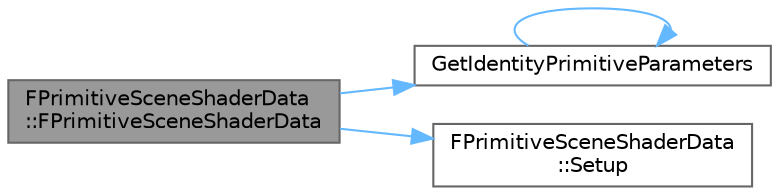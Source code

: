 digraph "FPrimitiveSceneShaderData::FPrimitiveSceneShaderData"
{
 // INTERACTIVE_SVG=YES
 // LATEX_PDF_SIZE
  bgcolor="transparent";
  edge [fontname=Helvetica,fontsize=10,labelfontname=Helvetica,labelfontsize=10];
  node [fontname=Helvetica,fontsize=10,shape=box,height=0.2,width=0.4];
  rankdir="LR";
  Node1 [id="Node000001",label="FPrimitiveSceneShaderData\l::FPrimitiveSceneShaderData",height=0.2,width=0.4,color="gray40", fillcolor="grey60", style="filled", fontcolor="black",tooltip=" "];
  Node1 -> Node2 [id="edge1_Node000001_Node000002",color="steelblue1",style="solid",tooltip=" "];
  Node2 [id="Node000002",label="GetIdentityPrimitiveParameters",height=0.2,width=0.4,color="grey40", fillcolor="white", style="filled",URL="$d9/d46/PrimitiveUniformShaderParameters_8h.html#a47fa9eff0511f6777aea99910cd6f14c",tooltip=" "];
  Node2 -> Node2 [id="edge2_Node000002_Node000002",color="steelblue1",style="solid",tooltip=" "];
  Node1 -> Node3 [id="edge3_Node000001_Node000003",color="steelblue1",style="solid",tooltip=" "];
  Node3 [id="Node000003",label="FPrimitiveSceneShaderData\l::Setup",height=0.2,width=0.4,color="grey40", fillcolor="white", style="filled",URL="$d9/d64/structFPrimitiveSceneShaderData.html#a3ba0e9ee0378f5acaf1281a7e1528039",tooltip=" "];
}
